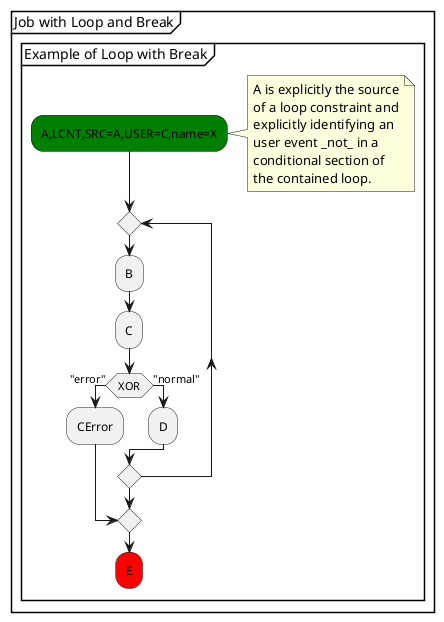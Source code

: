 @startuml
partition "Job with Loop and Break" {
  group "Example of Loop with Break"
    #green:A,LCNT,SRC=A,USER=C,name=X;
    note right
      A is explicitly the source
      of a loop constraint and
      explicitly identifying an
      user event _not_ in a
      conditional section of
      the contained loop.
    end note
    repeat
      :B;
      :C;
      if (XOR) then ("error")
        :CError;
        break
      else ("normal")
        :D;
      endif
    repeat while
    #red:E;
  end group
}
@enduml

